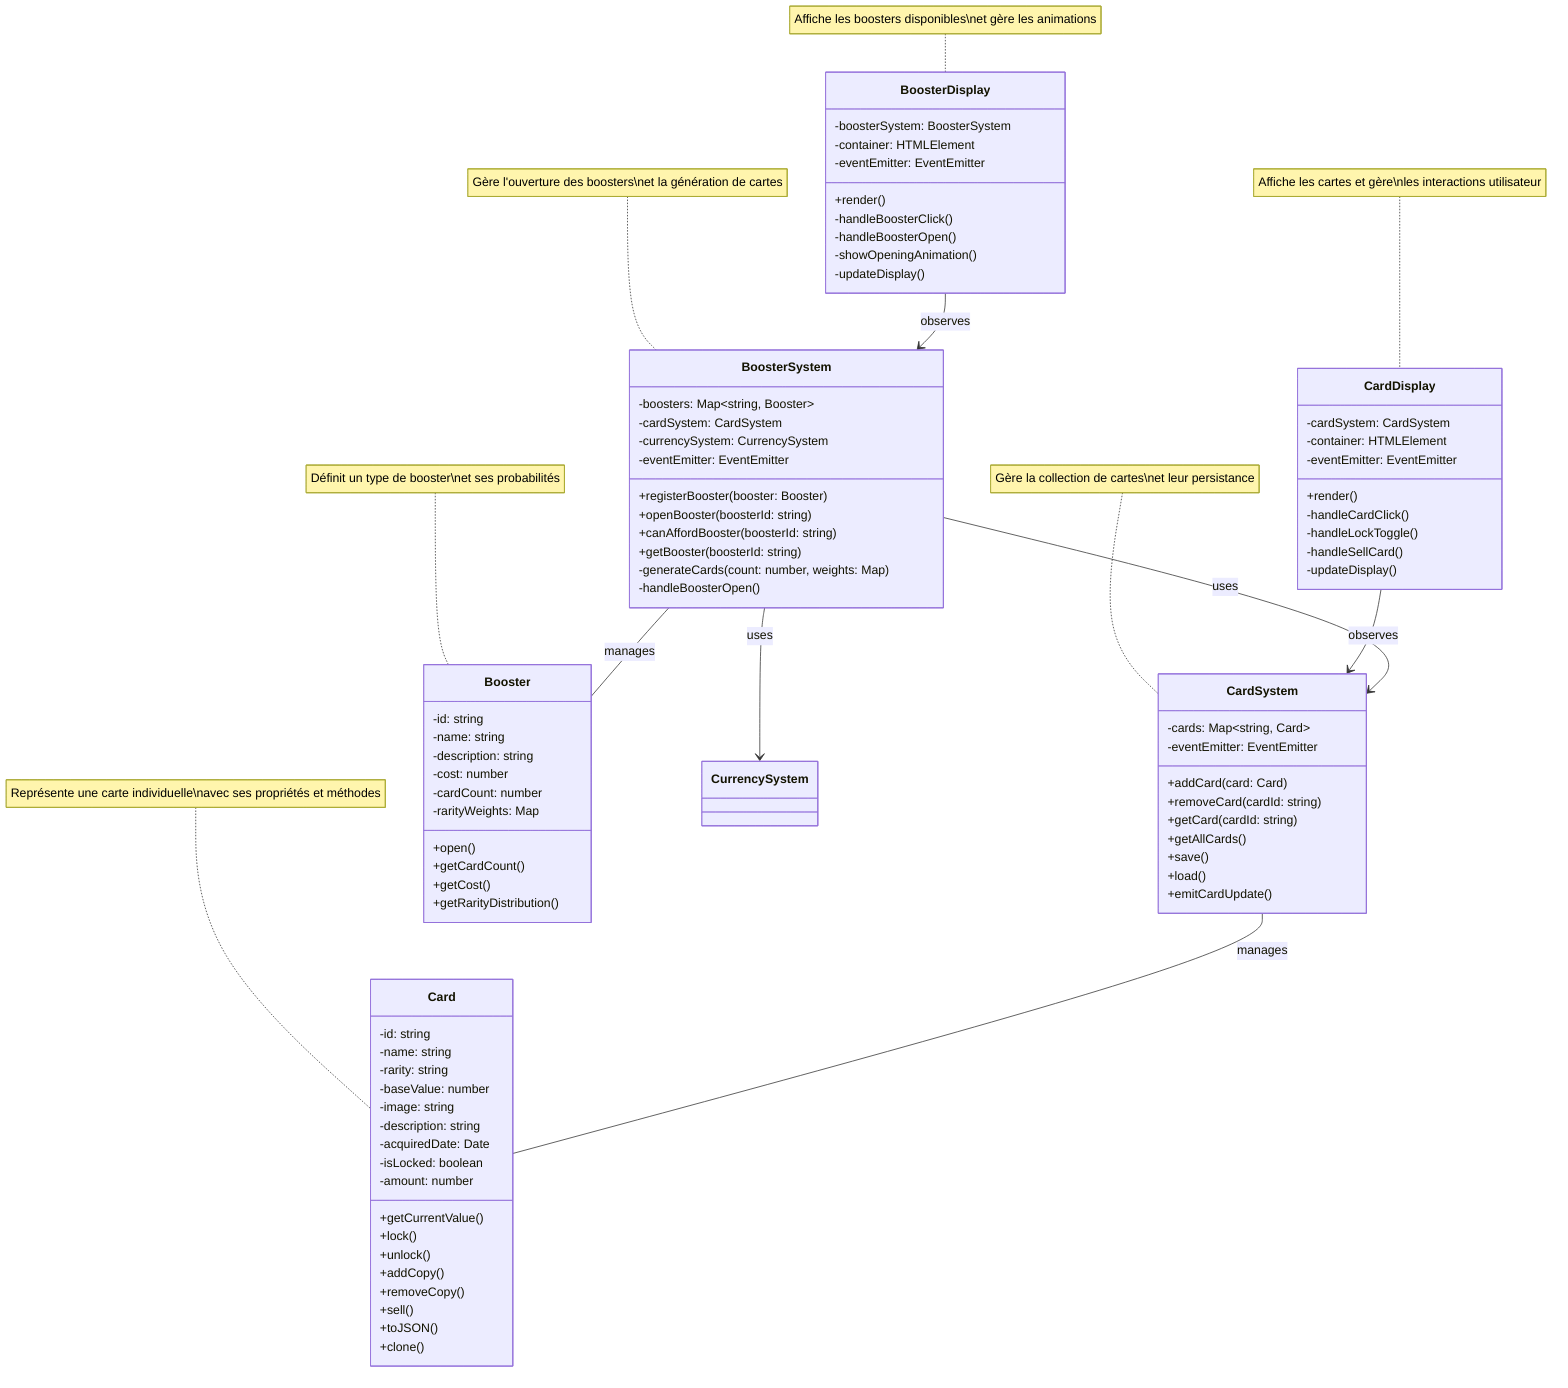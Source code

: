 classDiagram
    class Card {
        -id: string
        -name: string
        -rarity: string
        -baseValue: number
        -image: string
        -description: string
        -acquiredDate: Date
        -isLocked: boolean
        -amount: number
        +getCurrentValue()
        +lock()
        +unlock()
        +addCopy()
        +removeCopy()
        +sell()
        +toJSON()
        +clone()
    }

    class CardSystem {
        -cards: Map~string, Card~
        -eventEmitter: EventEmitter
        +addCard(card: Card)
        +removeCard(cardId: string)
        +getCard(cardId: string)
        +getAllCards()
        +save()
        +load()
        +emitCardUpdate()
    }

    class CardDisplay {
        -cardSystem: CardSystem
        -container: HTMLElement
        -eventEmitter: EventEmitter
        +render()
        -handleCardClick()
        -handleLockToggle()
        -handleSellCard()
        -updateDisplay()
    }

    class Booster {
        -id: string
        -name: string
        -description: string
        -cost: number
        -cardCount: number
        -rarityWeights: Map
        +open()
        +getCardCount()
        +getCost()
        +getRarityDistribution()
    }

    class BoosterSystem {
        -boosters: Map~string, Booster~
        -cardSystem: CardSystem
        -currencySystem: CurrencySystem
        -eventEmitter: EventEmitter
        +registerBooster(booster: Booster)
        +openBooster(boosterId: string)
        +canAffordBooster(boosterId: string)
        +getBooster(boosterId: string)
        -generateCards(count: number, weights: Map)
        -handleBoosterOpen()
    }

    class BoosterDisplay {
        -boosterSystem: BoosterSystem
        -container: HTMLElement
        -eventEmitter: EventEmitter
        +render()
        -handleBoosterClick()
        -handleBoosterOpen()
        -showOpeningAnimation()
        -updateDisplay()
    }

    CardSystem -- Card : manages
    CardDisplay --> CardSystem : observes
    BoosterSystem --> CardSystem : uses
    BoosterSystem -- Booster : manages
    BoosterDisplay --> BoosterSystem : observes
    BoosterSystem --> CurrencySystem : uses

    note for Card "Représente une carte individuelle\navec ses propriétés et méthodes"
    note for CardSystem "Gère la collection de cartes\net leur persistance"
    note for CardDisplay "Affiche les cartes et gère\nles interactions utilisateur"
    note for Booster "Définit un type de booster\net ses probabilités"
    note for BoosterSystem "Gère l'ouverture des boosters\net la génération de cartes"
    note for BoosterDisplay "Affiche les boosters disponibles\net gère les animations"